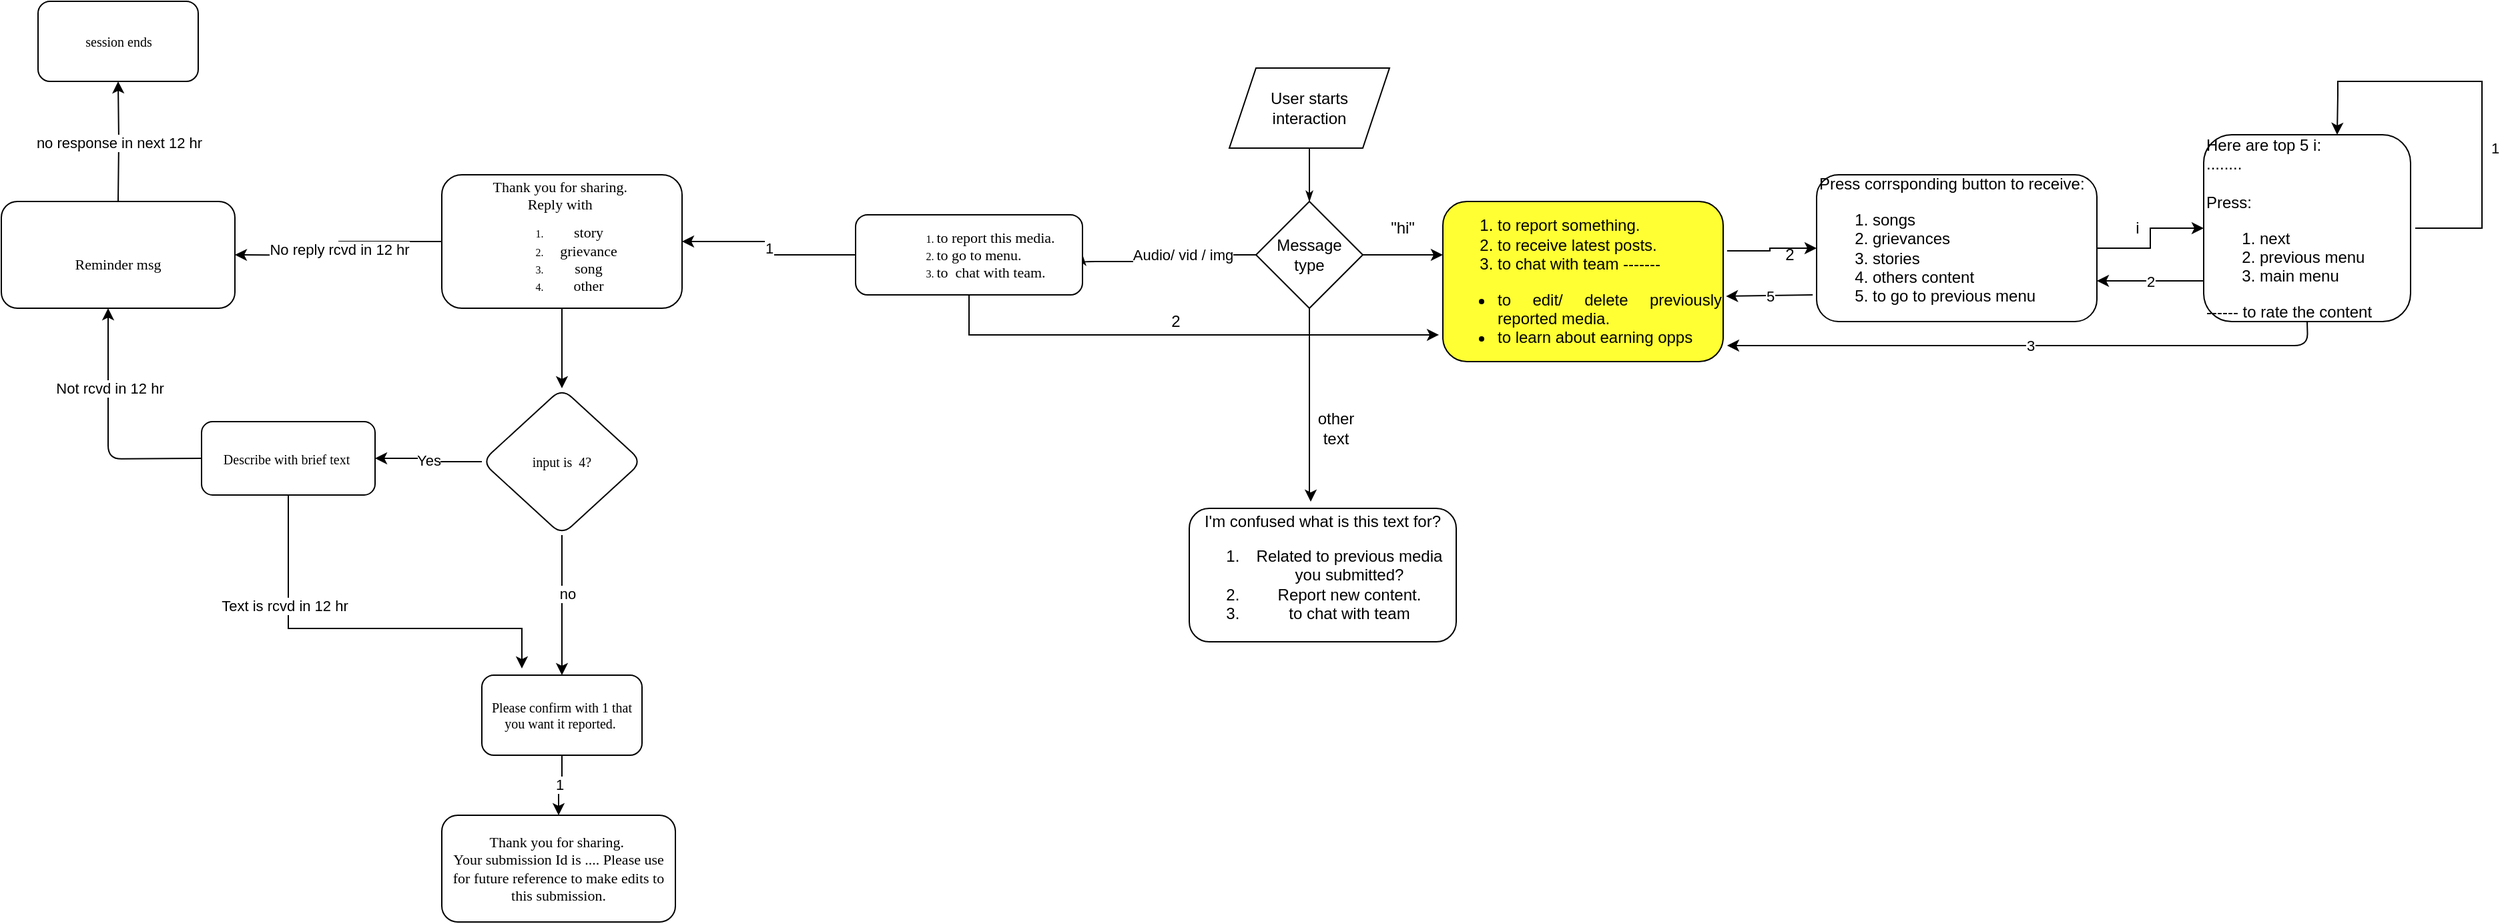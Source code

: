 <mxfile version="14.4.3" type="github" pages="2">
  <diagram id="u3M3MH3VRPwEhxvUo-A4" name="DisseminationFlow">
    <mxGraphModel dx="2013" dy="1789" grid="1" gridSize="10" guides="1" tooltips="1" connect="1" arrows="1" fold="1" page="1" pageScale="1" pageWidth="827" pageHeight="1169" math="0" shadow="0">
      <root>
        <mxCell id="VXwVcR1VCdGhq1ZCbqeW-0" />
        <mxCell id="VXwVcR1VCdGhq1ZCbqeW-1" parent="VXwVcR1VCdGhq1ZCbqeW-0" />
        <mxCell id="Ld5JpADTBhUxVkaLZ1vy-0" value="User starts &lt;br&gt;interaction" style="shape=parallelogram;perimeter=parallelogramPerimeter;whiteSpace=wrap;html=1;fixedSize=1;" parent="VXwVcR1VCdGhq1ZCbqeW-1" vertex="1">
          <mxGeometry x="220" y="-80" width="120" height="60" as="geometry" />
        </mxCell>
        <mxCell id="Ld5JpADTBhUxVkaLZ1vy-1" style="edgeStyle=orthogonalEdgeStyle;rounded=1;html=1;labelBackgroundColor=none;startArrow=none;startFill=0;startSize=5;endArrow=classicThin;endFill=1;endSize=5;jettySize=auto;orthogonalLoop=1;strokeWidth=1;fontFamily=Verdana;fontSize=8;entryX=1;entryY=0.5;entryDx=0;entryDy=0;exitX=0;exitY=0.5;exitDx=0;exitDy=0;" parent="VXwVcR1VCdGhq1ZCbqeW-1" source="Ld5JpADTBhUxVkaLZ1vy-3" target="2-9aC944TL7LtkfWMg8r-0" edge="1">
          <mxGeometry relative="1" as="geometry">
            <Array as="points">
              <mxPoint x="190" y="60" />
              <mxPoint x="190" y="65" />
            </Array>
            <mxPoint x="250" y="120" as="sourcePoint" />
            <mxPoint x="110" y="155" as="targetPoint" />
          </mxGeometry>
        </mxCell>
        <mxCell id="Ld5JpADTBhUxVkaLZ1vy-2" value="Audio/ vid / img" style="edgeLabel;html=1;align=center;verticalAlign=middle;resizable=0;points=[];" parent="Ld5JpADTBhUxVkaLZ1vy-1" vertex="1" connectable="0">
          <mxGeometry x="0.34" y="-3" relative="1" as="geometry">
            <mxPoint x="34" y="-2" as="offset" />
          </mxGeometry>
        </mxCell>
        <mxCell id="2-9aC944TL7LtkfWMg8r-4" value="" style="edgeStyle=orthogonalEdgeStyle;rounded=0;orthogonalLoop=1;jettySize=auto;html=1;" parent="VXwVcR1VCdGhq1ZCbqeW-1" source="Ld5JpADTBhUxVkaLZ1vy-3" edge="1">
          <mxGeometry relative="1" as="geometry">
            <mxPoint x="380" y="60" as="targetPoint" />
          </mxGeometry>
        </mxCell>
        <mxCell id="2-9aC944TL7LtkfWMg8r-9" style="edgeStyle=orthogonalEdgeStyle;rounded=0;orthogonalLoop=1;jettySize=auto;html=1;exitX=0.5;exitY=1;exitDx=0;exitDy=0;entryX=0.455;entryY=-0.05;entryDx=0;entryDy=0;entryPerimeter=0;" parent="VXwVcR1VCdGhq1ZCbqeW-1" source="Ld5JpADTBhUxVkaLZ1vy-3" target="2-9aC944TL7LtkfWMg8r-11" edge="1">
          <mxGeometry relative="1" as="geometry">
            <mxPoint x="280" y="240" as="targetPoint" />
            <Array as="points">
              <mxPoint x="280" y="240" />
              <mxPoint x="281" y="240" />
            </Array>
          </mxGeometry>
        </mxCell>
        <mxCell id="Ld5JpADTBhUxVkaLZ1vy-3" value="Message &lt;br&gt;type" style="rhombus;whiteSpace=wrap;html=1;" parent="VXwVcR1VCdGhq1ZCbqeW-1" vertex="1">
          <mxGeometry x="240" y="20" width="80" height="80" as="geometry" />
        </mxCell>
        <mxCell id="Ld5JpADTBhUxVkaLZ1vy-4" style="edgeStyle=orthogonalEdgeStyle;rounded=1;html=1;labelBackgroundColor=none;startArrow=none;startFill=0;startSize=5;endArrow=classicThin;endFill=1;endSize=5;jettySize=auto;orthogonalLoop=1;strokeWidth=1;fontFamily=Verdana;fontSize=8;exitX=0.5;exitY=1;exitDx=0;exitDy=0;" parent="VXwVcR1VCdGhq1ZCbqeW-1" source="Ld5JpADTBhUxVkaLZ1vy-0" edge="1">
          <mxGeometry relative="1" as="geometry">
            <mxPoint x="170" y="59.5" as="sourcePoint" />
            <mxPoint x="280" y="20" as="targetPoint" />
          </mxGeometry>
        </mxCell>
        <mxCell id="2-9aC944TL7LtkfWMg8r-13" value="" style="edgeStyle=orthogonalEdgeStyle;rounded=0;orthogonalLoop=1;jettySize=auto;html=1;entryX=-0.014;entryY=0.833;entryDx=0;entryDy=0;entryPerimeter=0;" parent="VXwVcR1VCdGhq1ZCbqeW-1" source="2-9aC944TL7LtkfWMg8r-0" target="2-9aC944TL7LtkfWMg8r-7" edge="1">
          <mxGeometry relative="1" as="geometry">
            <mxPoint x="370" y="120" as="targetPoint" />
            <Array as="points">
              <mxPoint x="25" y="120" />
            </Array>
          </mxGeometry>
        </mxCell>
        <mxCell id="-XrDtkGbPhwZa2Y3Gsro-2" value="No reply rcvd in 12 hr" style="edgeStyle=orthogonalEdgeStyle;rounded=0;orthogonalLoop=1;jettySize=auto;html=1;" parent="VXwVcR1VCdGhq1ZCbqeW-1" source="-XrDtkGbPhwZa2Y3Gsro-5" edge="1">
          <mxGeometry relative="1" as="geometry">
            <mxPoint x="-525" y="60" as="targetPoint" />
          </mxGeometry>
        </mxCell>
        <mxCell id="2-9aC944TL7LtkfWMg8r-0" value="&lt;p&gt;&lt;/p&gt;&lt;ol&gt;&lt;li style=&quot;text-align: left&quot;&gt;&lt;font style=&quot;font-size: 11px&quot;&gt;to report this media.&lt;br&gt;&lt;/font&gt;&lt;/li&gt;&lt;li style=&quot;text-align: left&quot;&gt;&lt;font style=&quot;font-size: 11px&quot;&gt;to go to menu.&lt;br&gt;&lt;/font&gt;&lt;/li&gt;&lt;li&gt;&lt;div style=&quot;text-align: left&quot;&gt;&lt;span style=&quot;font-size: 11px&quot;&gt;to&amp;nbsp;&amp;nbsp;chat with team.&amp;nbsp;&lt;/span&gt;&lt;/div&gt;&lt;/li&gt;&lt;/ol&gt;&lt;p&gt;&lt;/p&gt;" style="rounded=1;whiteSpace=wrap;html=1;shadow=0;labelBackgroundColor=none;strokeWidth=1;fontFamily=Verdana;fontSize=8;align=center;" parent="VXwVcR1VCdGhq1ZCbqeW-1" vertex="1">
          <mxGeometry x="-60" y="30" width="170" height="60" as="geometry" />
        </mxCell>
        <mxCell id="2-9aC944TL7LtkfWMg8r-6" value="&quot;hi&quot;" style="text;html=1;strokeColor=none;fillColor=none;align=center;verticalAlign=middle;whiteSpace=wrap;rounded=0;" parent="VXwVcR1VCdGhq1ZCbqeW-1" vertex="1">
          <mxGeometry x="330" y="30" width="40" height="20" as="geometry" />
        </mxCell>
        <mxCell id="2-9aC944TL7LtkfWMg8r-18" value="" style="edgeStyle=orthogonalEdgeStyle;rounded=0;orthogonalLoop=1;jettySize=auto;html=1;exitX=1.014;exitY=0.308;exitDx=0;exitDy=0;exitPerimeter=0;" parent="VXwVcR1VCdGhq1ZCbqeW-1" source="2-9aC944TL7LtkfWMg8r-7" target="2-9aC944TL7LtkfWMg8r-17" edge="1">
          <mxGeometry relative="1" as="geometry" />
        </mxCell>
        <mxCell id="2-9aC944TL7LtkfWMg8r-7" value="&lt;div style=&quot;text-align: justify&quot;&gt;&lt;ol&gt;&lt;li&gt;to report something.&lt;br&gt;&lt;/li&gt;&lt;li&gt;to receive latest posts.&lt;br&gt;&lt;/li&gt;&lt;li&gt;to chat with team -------&lt;/li&gt;&lt;/ol&gt;&lt;ul&gt;&lt;li&gt;to edit/ delete previously reported media.&lt;br&gt;&lt;/li&gt;&lt;li&gt;to learn about earning opps&lt;br&gt;&lt;/li&gt;&lt;/ul&gt;&lt;/div&gt;" style="rounded=1;whiteSpace=wrap;html=1;fillColor=#FFFF33;" parent="VXwVcR1VCdGhq1ZCbqeW-1" vertex="1">
          <mxGeometry x="380" y="20" width="210" height="120" as="geometry" />
        </mxCell>
        <mxCell id="2-9aC944TL7LtkfWMg8r-10" value="other text" style="text;html=1;strokeColor=none;fillColor=none;align=center;verticalAlign=middle;whiteSpace=wrap;rounded=0;" parent="VXwVcR1VCdGhq1ZCbqeW-1" vertex="1">
          <mxGeometry x="280" y="180" width="40" height="20" as="geometry" />
        </mxCell>
        <mxCell id="2-9aC944TL7LtkfWMg8r-11" value="I&#39;m confused what is this text for?&lt;br&gt;&lt;ol&gt;&lt;li&gt;Related to previous media you submitted?&lt;/li&gt;&lt;li&gt;Report new content.&lt;/li&gt;&lt;li&gt;to chat with team&lt;/li&gt;&lt;/ol&gt;" style="rounded=1;whiteSpace=wrap;html=1;" parent="VXwVcR1VCdGhq1ZCbqeW-1" vertex="1">
          <mxGeometry x="190" y="250" width="200" height="100" as="geometry" />
        </mxCell>
        <mxCell id="2-9aC944TL7LtkfWMg8r-15" value="2" style="text;html=1;strokeColor=none;fillColor=none;align=center;verticalAlign=middle;whiteSpace=wrap;rounded=0;" parent="VXwVcR1VCdGhq1ZCbqeW-1" vertex="1">
          <mxGeometry x="160" y="100" width="40" height="20" as="geometry" />
        </mxCell>
        <mxCell id="2-9aC944TL7LtkfWMg8r-21" value="" style="edgeStyle=orthogonalEdgeStyle;rounded=0;orthogonalLoop=1;jettySize=auto;html=1;" parent="VXwVcR1VCdGhq1ZCbqeW-1" source="2-9aC944TL7LtkfWMg8r-17" target="2-9aC944TL7LtkfWMg8r-20" edge="1">
          <mxGeometry relative="1" as="geometry" />
        </mxCell>
        <mxCell id="2-9aC944TL7LtkfWMg8r-17" value="Press corrsponding button to receive:&amp;nbsp;&lt;br&gt;&lt;ol&gt;&lt;li&gt;songs&lt;br&gt;&lt;/li&gt;&lt;li&gt;grievances&lt;/li&gt;&lt;li&gt;stories&lt;/li&gt;&lt;li&gt;others content&lt;/li&gt;&lt;li&gt;to go to previous menu&lt;/li&gt;&lt;/ol&gt;" style="whiteSpace=wrap;html=1;rounded=1;align=left;" parent="VXwVcR1VCdGhq1ZCbqeW-1" vertex="1">
          <mxGeometry x="660" width="210" height="110" as="geometry" />
        </mxCell>
        <mxCell id="2-9aC944TL7LtkfWMg8r-19" value="2" style="text;html=1;strokeColor=none;fillColor=none;align=center;verticalAlign=middle;whiteSpace=wrap;rounded=0;" parent="VXwVcR1VCdGhq1ZCbqeW-1" vertex="1">
          <mxGeometry x="620" y="50" width="40" height="20" as="geometry" />
        </mxCell>
        <mxCell id="2-9aC944TL7LtkfWMg8r-20" value="Here are top 5 i:&amp;nbsp;&lt;br&gt;........&lt;br&gt;&lt;br&gt;Press:&lt;br&gt;&lt;ol&gt;&lt;li&gt;next&lt;/li&gt;&lt;li&gt;previous menu&lt;/li&gt;&lt;li&gt;main menu&lt;/li&gt;&lt;/ol&gt;------ to rate the content" style="whiteSpace=wrap;html=1;rounded=1;align=left;" parent="VXwVcR1VCdGhq1ZCbqeW-1" vertex="1">
          <mxGeometry x="950" y="-30" width="155" height="140" as="geometry" />
        </mxCell>
        <mxCell id="2-9aC944TL7LtkfWMg8r-22" value="i" style="text;html=1;align=center;verticalAlign=middle;resizable=0;points=[];autosize=1;" parent="VXwVcR1VCdGhq1ZCbqeW-1" vertex="1">
          <mxGeometry x="890" y="30" width="20" height="20" as="geometry" />
        </mxCell>
        <mxCell id="2-9aC944TL7LtkfWMg8r-32" value="" style="edgeStyle=orthogonalEdgeStyle;rounded=0;orthogonalLoop=1;jettySize=auto;html=1;entryX=0.5;entryY=0;entryDx=0;entryDy=0;" parent="VXwVcR1VCdGhq1ZCbqeW-1" edge="1">
          <mxGeometry relative="1" as="geometry">
            <mxPoint x="1108.5" y="40" as="sourcePoint" />
            <mxPoint x="1050" y="-30" as="targetPoint" />
            <Array as="points">
              <mxPoint x="1158.5" y="40" />
              <mxPoint x="1158.5" y="-70" />
              <mxPoint x="1050.5" y="-70" />
              <mxPoint x="1050.5" y="-60" />
            </Array>
          </mxGeometry>
        </mxCell>
        <mxCell id="2-9aC944TL7LtkfWMg8r-33" value="1" style="edgeLabel;html=1;align=center;verticalAlign=middle;resizable=0;points=[];" parent="2-9aC944TL7LtkfWMg8r-32" vertex="1" connectable="0">
          <mxGeometry x="0.953" y="6" relative="1" as="geometry">
            <mxPoint x="111.38" y="16.9" as="offset" />
          </mxGeometry>
        </mxCell>
        <mxCell id="2-9aC944TL7LtkfWMg8r-34" value="2" style="endArrow=classic;html=1;" parent="VXwVcR1VCdGhq1ZCbqeW-1" edge="1">
          <mxGeometry width="50" height="50" relative="1" as="geometry">
            <mxPoint x="950" y="79.5" as="sourcePoint" />
            <mxPoint x="870" y="79.5" as="targetPoint" />
          </mxGeometry>
        </mxCell>
        <mxCell id="2-9aC944TL7LtkfWMg8r-35" value="3" style="endArrow=classic;html=1;entryX=1.014;entryY=0.9;entryDx=0;entryDy=0;entryPerimeter=0;exitX=0.5;exitY=1;exitDx=0;exitDy=0;" parent="VXwVcR1VCdGhq1ZCbqeW-1" source="2-9aC944TL7LtkfWMg8r-20" target="2-9aC944TL7LtkfWMg8r-7" edge="1">
          <mxGeometry width="50" height="50" relative="1" as="geometry">
            <mxPoint x="1020" y="128" as="sourcePoint" />
            <mxPoint x="980" y="120" as="targetPoint" />
            <Array as="points">
              <mxPoint x="1028" y="128" />
            </Array>
          </mxGeometry>
        </mxCell>
        <mxCell id="-XrDtkGbPhwZa2Y3Gsro-0" value="5" style="endArrow=classic;html=1;entryX=1.01;entryY=0.592;entryDx=0;entryDy=0;entryPerimeter=0;exitX=-0.014;exitY=0.818;exitDx=0;exitDy=0;exitPerimeter=0;" parent="VXwVcR1VCdGhq1ZCbqeW-1" source="2-9aC944TL7LtkfWMg8r-17" target="2-9aC944TL7LtkfWMg8r-7" edge="1">
          <mxGeometry width="50" height="50" relative="1" as="geometry">
            <mxPoint x="650" y="90" as="sourcePoint" />
            <mxPoint x="610" y="130" as="targetPoint" />
          </mxGeometry>
        </mxCell>
        <mxCell id="-XrDtkGbPhwZa2Y3Gsro-25" value="" style="edgeStyle=orthogonalEdgeStyle;rounded=0;orthogonalLoop=1;jettySize=auto;html=1;" parent="VXwVcR1VCdGhq1ZCbqeW-1" target="-XrDtkGbPhwZa2Y3Gsro-24" edge="1">
          <mxGeometry relative="1" as="geometry">
            <mxPoint x="-612.5" y="20" as="sourcePoint" />
          </mxGeometry>
        </mxCell>
        <mxCell id="-XrDtkGbPhwZa2Y3Gsro-26" value="no response in next 12 hr" style="edgeLabel;html=1;align=center;verticalAlign=middle;resizable=0;points=[];" parent="-XrDtkGbPhwZa2Y3Gsro-25" vertex="1" connectable="0">
          <mxGeometry x="-0.022" y="1" relative="1" as="geometry">
            <mxPoint x="1" as="offset" />
          </mxGeometry>
        </mxCell>
        <mxCell id="-XrDtkGbPhwZa2Y3Gsro-9" value="" style="edgeStyle=orthogonalEdgeStyle;rounded=0;orthogonalLoop=1;jettySize=auto;html=1;" parent="VXwVcR1VCdGhq1ZCbqeW-1" source="-XrDtkGbPhwZa2Y3Gsro-5" target="-XrDtkGbPhwZa2Y3Gsro-8" edge="1">
          <mxGeometry relative="1" as="geometry" />
        </mxCell>
        <mxCell id="-XrDtkGbPhwZa2Y3Gsro-5" value="&lt;font&gt;&lt;span style=&quot;font-size: 11px&quot;&gt;Thank you for sharing.&amp;nbsp;&lt;/span&gt;&lt;br&gt;&lt;span style=&quot;font-size: 11px&quot;&gt;Reply with&amp;nbsp;&lt;/span&gt;&lt;br&gt;&lt;ol&gt;&lt;li&gt;&lt;span style=&quot;font-size: 11px&quot;&gt;story&lt;/span&gt;&lt;/li&gt;&lt;li&gt;&lt;span style=&quot;font-size: 11px&quot;&gt;grievance&lt;/span&gt;&lt;/li&gt;&lt;li&gt;&lt;span style=&quot;font-size: 11px&quot;&gt;song&lt;/span&gt;&lt;/li&gt;&lt;li&gt;&lt;span style=&quot;font-size: 11px&quot;&gt;other&lt;/span&gt;&lt;/li&gt;&lt;/ol&gt;&lt;/font&gt;" style="whiteSpace=wrap;html=1;rounded=1;shadow=0;fontFamily=Verdana;fontSize=8;strokeWidth=1;" parent="VXwVcR1VCdGhq1ZCbqeW-1" vertex="1">
          <mxGeometry x="-370" width="180" height="100" as="geometry" />
        </mxCell>
        <mxCell id="-XrDtkGbPhwZa2Y3Gsro-7" value="1" style="edgeStyle=orthogonalEdgeStyle;rounded=0;orthogonalLoop=1;jettySize=auto;html=1;" parent="VXwVcR1VCdGhq1ZCbqeW-1" source="2-9aC944TL7LtkfWMg8r-0" target="-XrDtkGbPhwZa2Y3Gsro-5" edge="1">
          <mxGeometry relative="1" as="geometry">
            <mxPoint x="-60" y="60" as="sourcePoint" />
            <mxPoint x="-512.5" y="370" as="targetPoint" />
          </mxGeometry>
        </mxCell>
        <mxCell id="-XrDtkGbPhwZa2Y3Gsro-11" value="Yes" style="edgeStyle=orthogonalEdgeStyle;rounded=0;orthogonalLoop=1;jettySize=auto;html=1;" parent="VXwVcR1VCdGhq1ZCbqeW-1" source="-XrDtkGbPhwZa2Y3Gsro-8" target="-XrDtkGbPhwZa2Y3Gsro-10" edge="1">
          <mxGeometry relative="1" as="geometry" />
        </mxCell>
        <mxCell id="-XrDtkGbPhwZa2Y3Gsro-29" value="" style="edgeStyle=orthogonalEdgeStyle;rounded=0;orthogonalLoop=1;jettySize=auto;html=1;" parent="VXwVcR1VCdGhq1ZCbqeW-1" source="-XrDtkGbPhwZa2Y3Gsro-8" target="-XrDtkGbPhwZa2Y3Gsro-28" edge="1">
          <mxGeometry relative="1" as="geometry" />
        </mxCell>
        <mxCell id="-XrDtkGbPhwZa2Y3Gsro-30" value="no" style="edgeLabel;html=1;align=center;verticalAlign=middle;resizable=0;points=[];" parent="-XrDtkGbPhwZa2Y3Gsro-29" vertex="1" connectable="0">
          <mxGeometry x="-0.162" y="4" relative="1" as="geometry">
            <mxPoint as="offset" />
          </mxGeometry>
        </mxCell>
        <mxCell id="-XrDtkGbPhwZa2Y3Gsro-8" value="&lt;font style=&quot;font-size: 10px&quot;&gt;input is &amp;nbsp;4?&lt;/font&gt;" style="rhombus;whiteSpace=wrap;html=1;rounded=1;shadow=0;fontFamily=Verdana;fontSize=8;strokeWidth=1;" parent="VXwVcR1VCdGhq1ZCbqeW-1" vertex="1">
          <mxGeometry x="-340" y="160" width="120" height="110" as="geometry" />
        </mxCell>
        <mxCell id="-XrDtkGbPhwZa2Y3Gsro-27" style="edgeStyle=orthogonalEdgeStyle;rounded=0;orthogonalLoop=1;jettySize=auto;html=1;" parent="VXwVcR1VCdGhq1ZCbqeW-1" source="-XrDtkGbPhwZa2Y3Gsro-10" edge="1">
          <mxGeometry relative="1" as="geometry">
            <mxPoint x="-310" y="370" as="targetPoint" />
            <Array as="points">
              <mxPoint x="-485" y="340" />
              <mxPoint x="-310" y="340" />
            </Array>
          </mxGeometry>
        </mxCell>
        <mxCell id="-XrDtkGbPhwZa2Y3Gsro-31" value="Text is rcvd in 12 hr" style="edgeLabel;html=1;align=center;verticalAlign=middle;resizable=0;points=[];" parent="-XrDtkGbPhwZa2Y3Gsro-27" vertex="1" connectable="0">
          <mxGeometry x="-0.458" y="-3" relative="1" as="geometry">
            <mxPoint as="offset" />
          </mxGeometry>
        </mxCell>
        <mxCell id="-XrDtkGbPhwZa2Y3Gsro-10" value="&lt;font style=&quot;font-size: 10px&quot;&gt;Describe with brief text&amp;nbsp;&lt;/font&gt;" style="whiteSpace=wrap;html=1;rounded=1;shadow=0;fontFamily=Verdana;fontSize=8;strokeWidth=1;" parent="VXwVcR1VCdGhq1ZCbqeW-1" vertex="1">
          <mxGeometry x="-550" y="185" width="130" height="55" as="geometry" />
        </mxCell>
        <mxCell id="-XrDtkGbPhwZa2Y3Gsro-12" value="" style="endArrow=classic;html=1;exitX=0;exitY=0.5;exitDx=0;exitDy=0;" parent="VXwVcR1VCdGhq1ZCbqeW-1" source="-XrDtkGbPhwZa2Y3Gsro-10" edge="1">
          <mxGeometry width="50" height="50" relative="1" as="geometry">
            <mxPoint x="-670" y="150" as="sourcePoint" />
            <mxPoint x="-620" y="100" as="targetPoint" />
            <Array as="points">
              <mxPoint x="-620" y="213" />
            </Array>
          </mxGeometry>
        </mxCell>
        <mxCell id="-XrDtkGbPhwZa2Y3Gsro-13" value="Not rcvd in 12 hr" style="edgeLabel;html=1;align=center;verticalAlign=middle;resizable=0;points=[];" parent="-XrDtkGbPhwZa2Y3Gsro-12" vertex="1" connectable="0">
          <mxGeometry x="0.344" y="-1" relative="1" as="geometry">
            <mxPoint as="offset" />
          </mxGeometry>
        </mxCell>
        <mxCell id="-XrDtkGbPhwZa2Y3Gsro-24" value="&lt;font style=&quot;font-size: 10px&quot;&gt;session ends&lt;/font&gt;" style="whiteSpace=wrap;html=1;rounded=1;shadow=0;fontFamily=Verdana;fontSize=8;strokeWidth=1;" parent="VXwVcR1VCdGhq1ZCbqeW-1" vertex="1">
          <mxGeometry x="-672.5" y="-130" width="120" height="60" as="geometry" />
        </mxCell>
        <mxCell id="-XrDtkGbPhwZa2Y3Gsro-33" value="" style="edgeStyle=orthogonalEdgeStyle;rounded=0;orthogonalLoop=1;jettySize=auto;html=1;entryX=0.5;entryY=0;entryDx=0;entryDy=0;" parent="VXwVcR1VCdGhq1ZCbqeW-1" source="-XrDtkGbPhwZa2Y3Gsro-28" target="-XrDtkGbPhwZa2Y3Gsro-32" edge="1">
          <mxGeometry relative="1" as="geometry">
            <Array as="points">
              <mxPoint x="-280" y="458" />
              <mxPoint x="-282" y="458" />
            </Array>
          </mxGeometry>
        </mxCell>
        <mxCell id="-XrDtkGbPhwZa2Y3Gsro-34" value="1" style="edgeLabel;html=1;align=center;verticalAlign=middle;resizable=0;points=[];" parent="-XrDtkGbPhwZa2Y3Gsro-33" vertex="1" connectable="0">
          <mxGeometry x="0.074" y="-1" relative="1" as="geometry">
            <mxPoint x="1" y="-1" as="offset" />
          </mxGeometry>
        </mxCell>
        <mxCell id="-XrDtkGbPhwZa2Y3Gsro-28" value="&lt;font style=&quot;font-size: 10px&quot;&gt;Please confirm with 1 that you want it reported.&amp;nbsp;&lt;/font&gt;" style="whiteSpace=wrap;html=1;rounded=1;shadow=0;fontFamily=Verdana;fontSize=8;strokeWidth=1;" parent="VXwVcR1VCdGhq1ZCbqeW-1" vertex="1">
          <mxGeometry x="-340" y="375" width="120" height="60" as="geometry" />
        </mxCell>
        <mxCell id="-XrDtkGbPhwZa2Y3Gsro-32" value="&lt;font style=&quot;font-size: 11px&quot;&gt;Thank you for sharing.&amp;nbsp;&lt;br&gt;Your submission Id is .... Please use for future reference to make edits to this submission.&lt;/font&gt;" style="whiteSpace=wrap;html=1;rounded=1;shadow=0;fontFamily=Verdana;fontSize=8;strokeWidth=1;" parent="VXwVcR1VCdGhq1ZCbqeW-1" vertex="1">
          <mxGeometry x="-370" y="480" width="175" height="80" as="geometry" />
        </mxCell>
        <mxCell id="-XrDtkGbPhwZa2Y3Gsro-35" value="&lt;font style=&quot;font-size: 11px&quot;&gt;&amp;nbsp;&lt;br&gt;Reminder msg&lt;/font&gt;" style="whiteSpace=wrap;html=1;rounded=1;shadow=0;fontFamily=Verdana;fontSize=8;strokeWidth=1;" parent="VXwVcR1VCdGhq1ZCbqeW-1" vertex="1">
          <mxGeometry x="-700" y="20" width="175" height="80" as="geometry" />
        </mxCell>
      </root>
    </mxGraphModel>
  </diagram>
  <diagram name="2 DisseminationFlow" id="Egyei1QUp68N-HTectZD">
    <mxGraphModel dx="2642" dy="1686" grid="1" gridSize="10" guides="1" tooltips="1" connect="1" arrows="1" fold="1" page="1" pageScale="1" pageWidth="827" pageHeight="1169" math="0" shadow="0">
      <root>
        <mxCell id="ILnbO-3U45fQJwzotn9N-0" />
        <mxCell id="ILnbO-3U45fQJwzotn9N-1" parent="ILnbO-3U45fQJwzotn9N-0" />
        <mxCell id="ILnbO-3U45fQJwzotn9N-2" value="User starts &lt;br&gt;interaction" style="shape=parallelogram;perimeter=parallelogramPerimeter;whiteSpace=wrap;html=1;fixedSize=1;" vertex="1" parent="ILnbO-3U45fQJwzotn9N-1">
          <mxGeometry x="220" y="-90" width="120" height="60" as="geometry" />
        </mxCell>
        <mxCell id="ILnbO-3U45fQJwzotn9N-3" style="edgeStyle=orthogonalEdgeStyle;rounded=1;html=1;labelBackgroundColor=none;startArrow=none;startFill=0;startSize=5;endArrow=classicThin;endFill=1;endSize=5;jettySize=auto;orthogonalLoop=1;strokeWidth=1;fontFamily=Verdana;fontSize=8;entryX=1;entryY=0.5;entryDx=0;entryDy=0;exitX=0;exitY=0.5;exitDx=0;exitDy=0;" edge="1" parent="ILnbO-3U45fQJwzotn9N-1" source="ILnbO-3U45fQJwzotn9N-7" target="ILnbO-3U45fQJwzotn9N-11">
          <mxGeometry relative="1" as="geometry">
            <Array as="points">
              <mxPoint x="190" y="60" />
              <mxPoint x="190" y="70" />
            </Array>
            <mxPoint x="250" y="120" as="sourcePoint" />
            <mxPoint x="110" y="155" as="targetPoint" />
          </mxGeometry>
        </mxCell>
        <mxCell id="ILnbO-3U45fQJwzotn9N-4" value="Audio" style="edgeLabel;html=1;align=center;verticalAlign=middle;resizable=0;points=[];" vertex="1" connectable="0" parent="ILnbO-3U45fQJwzotn9N-3">
          <mxGeometry x="0.34" y="-3" relative="1" as="geometry">
            <mxPoint x="17.5" y="-7" as="offset" />
          </mxGeometry>
        </mxCell>
        <mxCell id="ILnbO-3U45fQJwzotn9N-5" value="" style="edgeStyle=orthogonalEdgeStyle;rounded=0;orthogonalLoop=1;jettySize=auto;html=1;" edge="1" parent="ILnbO-3U45fQJwzotn9N-1" source="ILnbO-3U45fQJwzotn9N-7">
          <mxGeometry relative="1" as="geometry">
            <mxPoint x="380" y="60" as="targetPoint" />
          </mxGeometry>
        </mxCell>
        <mxCell id="ILnbO-3U45fQJwzotn9N-51" value="Text" style="edgeLabel;html=1;align=center;verticalAlign=middle;resizable=0;points=[];" vertex="1" connectable="0" parent="ILnbO-3U45fQJwzotn9N-5">
          <mxGeometry x="-0.194" relative="1" as="geometry">
            <mxPoint as="offset" />
          </mxGeometry>
        </mxCell>
        <mxCell id="ILnbO-3U45fQJwzotn9N-6" style="edgeStyle=orthogonalEdgeStyle;rounded=0;orthogonalLoop=1;jettySize=auto;html=1;exitX=0.5;exitY=1;exitDx=0;exitDy=0;" edge="1" parent="ILnbO-3U45fQJwzotn9N-1" source="ILnbO-3U45fQJwzotn9N-7">
          <mxGeometry relative="1" as="geometry">
            <mxPoint x="120" y="240" as="targetPoint" />
            <Array as="points">
              <mxPoint x="280" y="240" />
              <mxPoint x="281" y="240" />
            </Array>
          </mxGeometry>
        </mxCell>
        <mxCell id="ILnbO-3U45fQJwzotn9N-7" value="Message &lt;br&gt;type" style="rhombus;whiteSpace=wrap;html=1;" vertex="1" parent="ILnbO-3U45fQJwzotn9N-1">
          <mxGeometry x="240" y="20" width="80" height="80" as="geometry" />
        </mxCell>
        <mxCell id="ILnbO-3U45fQJwzotn9N-8" style="edgeStyle=orthogonalEdgeStyle;rounded=1;html=1;labelBackgroundColor=none;startArrow=none;startFill=0;startSize=5;endArrow=classicThin;endFill=1;endSize=5;jettySize=auto;orthogonalLoop=1;strokeWidth=1;fontFamily=Verdana;fontSize=8;exitX=0.5;exitY=1;exitDx=0;exitDy=0;entryX=0.5;entryY=0;entryDx=0;entryDy=0;" edge="1" parent="ILnbO-3U45fQJwzotn9N-1" source="ILnbO-3U45fQJwzotn9N-2" target="ILnbO-3U45fQJwzotn9N-7">
          <mxGeometry relative="1" as="geometry">
            <mxPoint x="170" y="59.5" as="sourcePoint" />
            <mxPoint x="280" y="-100" as="targetPoint" />
          </mxGeometry>
        </mxCell>
        <mxCell id="ILnbO-3U45fQJwzotn9N-9" value="" style="edgeStyle=orthogonalEdgeStyle;rounded=0;orthogonalLoop=1;jettySize=auto;html=1;entryX=-0.014;entryY=0.833;entryDx=0;entryDy=0;entryPerimeter=0;" edge="1" parent="ILnbO-3U45fQJwzotn9N-1" source="ILnbO-3U45fQJwzotn9N-11" target="ILnbO-3U45fQJwzotn9N-14">
          <mxGeometry relative="1" as="geometry">
            <mxPoint x="370" y="120" as="targetPoint" />
            <Array as="points">
              <mxPoint x="25" y="120" />
            </Array>
          </mxGeometry>
        </mxCell>
        <mxCell id="ILnbO-3U45fQJwzotn9N-55" value="0" style="edgeLabel;html=1;align=center;verticalAlign=middle;resizable=0;points=[];" vertex="1" connectable="0" parent="ILnbO-3U45fQJwzotn9N-9">
          <mxGeometry x="0.196" y="1" relative="1" as="geometry">
            <mxPoint as="offset" />
          </mxGeometry>
        </mxCell>
        <mxCell id="ILnbO-3U45fQJwzotn9N-11" value="&lt;p&gt;&lt;/p&gt;&lt;div style=&quot;text-align: left&quot;&gt;&lt;div style=&quot;text-align: justify&quot;&gt;&lt;span style=&quot;font-size: 11px&quot;&gt;Thank you for contributing content. Your&amp;nbsp;submission&amp;nbsp;id is ...&amp;nbsp;&lt;/span&gt;&lt;/div&gt;&lt;div style=&quot;text-align: justify&quot;&gt;&lt;span style=&quot;font-size: 11px&quot;&gt;Press 1 to optionally contribute a title, (tag), image for this audio. This will help to get the media&amp;nbsp;&lt;/span&gt;&lt;span style=&quot;font-size: 11px&quot;&gt;published&amp;nbsp;faster.&lt;/span&gt;&lt;/div&gt;&lt;div style=&quot;text-align: justify&quot;&gt;&lt;span style=&quot;font-size: 11px&quot;&gt;Press 2 to chat with out team.&lt;/span&gt;&lt;/div&gt;&lt;div style=&quot;text-align: justify&quot;&gt;&lt;span style=&quot;font-size: 11px&quot;&gt;Press 0 to return to main menu.&amp;nbsp;&lt;/span&gt;&lt;/div&gt;&lt;/div&gt;&lt;p&gt;&lt;/p&gt;" style="rounded=1;whiteSpace=wrap;html=1;shadow=0;labelBackgroundColor=none;strokeWidth=1;fontFamily=Verdana;fontSize=8;align=center;" vertex="1" parent="ILnbO-3U45fQJwzotn9N-1">
          <mxGeometry x="-130" y="10" width="250" height="120" as="geometry" />
        </mxCell>
        <mxCell id="ILnbO-3U45fQJwzotn9N-13" value="" style="edgeStyle=orthogonalEdgeStyle;rounded=0;orthogonalLoop=1;jettySize=auto;html=1;exitX=1.014;exitY=0.308;exitDx=0;exitDy=0;exitPerimeter=0;" edge="1" parent="ILnbO-3U45fQJwzotn9N-1" source="ILnbO-3U45fQJwzotn9N-14" target="ILnbO-3U45fQJwzotn9N-19">
          <mxGeometry relative="1" as="geometry" />
        </mxCell>
        <mxCell id="ILnbO-3U45fQJwzotn9N-14" value="&lt;div style=&quot;text-align: justify&quot;&gt;&lt;div&gt;&lt;span style=&quot;text-align: center&quot;&gt;Welcome to main menu of CGNet Swara WhatsApp. Press&lt;/span&gt;&lt;br style=&quot;text-align: center&quot;&gt;&lt;/div&gt;&lt;ol&gt;&lt;li&gt;to report something.&lt;br&gt;&lt;/li&gt;&lt;li&gt;to receive latest posts.&lt;br&gt;&lt;/li&gt;&lt;li&gt;to chat with our team.&lt;/li&gt;&lt;li&gt;to edit/ delete previously reported media.&lt;/li&gt;&lt;/ol&gt;&lt;/div&gt;" style="rounded=1;whiteSpace=wrap;html=1;fillColor=#FFFF33;" vertex="1" parent="ILnbO-3U45fQJwzotn9N-1">
          <mxGeometry x="370" width="240" height="160" as="geometry" />
        </mxCell>
        <mxCell id="ILnbO-3U45fQJwzotn9N-18" value="" style="edgeStyle=orthogonalEdgeStyle;rounded=0;orthogonalLoop=1;jettySize=auto;html=1;" edge="1" parent="ILnbO-3U45fQJwzotn9N-1" source="ILnbO-3U45fQJwzotn9N-19" target="ILnbO-3U45fQJwzotn9N-21">
          <mxGeometry relative="1" as="geometry" />
        </mxCell>
        <mxCell id="ILnbO-3U45fQJwzotn9N-19" value="Press corrsponding button to receive:&amp;nbsp;&lt;br&gt;&lt;ol&gt;&lt;li&gt;songs&lt;br&gt;&lt;/li&gt;&lt;li&gt;grievances&lt;/li&gt;&lt;li&gt;stories&lt;/li&gt;&lt;li&gt;others content&lt;/li&gt;&lt;li&gt;to go to previous menu&lt;/li&gt;&lt;/ol&gt;" style="whiteSpace=wrap;html=1;rounded=1;align=left;" vertex="1" parent="ILnbO-3U45fQJwzotn9N-1">
          <mxGeometry x="660" width="210" height="110" as="geometry" />
        </mxCell>
        <mxCell id="ILnbO-3U45fQJwzotn9N-20" value="2" style="text;html=1;strokeColor=none;fillColor=none;align=center;verticalAlign=middle;whiteSpace=wrap;rounded=0;" vertex="1" parent="ILnbO-3U45fQJwzotn9N-1">
          <mxGeometry x="620" y="50" width="40" height="20" as="geometry" />
        </mxCell>
        <mxCell id="ILnbO-3U45fQJwzotn9N-21" value="Here are top 5 i:&amp;nbsp;&lt;br&gt;........&lt;br&gt;&lt;br&gt;Press:&lt;br&gt;&lt;ol&gt;&lt;li&gt;next&lt;/li&gt;&lt;li&gt;previous menu&lt;/li&gt;&lt;li&gt;main menu&lt;/li&gt;&lt;/ol&gt;------ to rate the content" style="whiteSpace=wrap;html=1;rounded=1;align=left;" vertex="1" parent="ILnbO-3U45fQJwzotn9N-1">
          <mxGeometry x="950" y="-30" width="155" height="140" as="geometry" />
        </mxCell>
        <mxCell id="ILnbO-3U45fQJwzotn9N-22" value="i" style="text;html=1;align=center;verticalAlign=middle;resizable=0;points=[];autosize=1;" vertex="1" parent="ILnbO-3U45fQJwzotn9N-1">
          <mxGeometry x="890" y="30" width="20" height="20" as="geometry" />
        </mxCell>
        <mxCell id="ILnbO-3U45fQJwzotn9N-23" value="" style="edgeStyle=orthogonalEdgeStyle;rounded=0;orthogonalLoop=1;jettySize=auto;html=1;entryX=0.5;entryY=0;entryDx=0;entryDy=0;" edge="1" parent="ILnbO-3U45fQJwzotn9N-1">
          <mxGeometry relative="1" as="geometry">
            <mxPoint x="1108.5" y="40" as="sourcePoint" />
            <mxPoint x="1050" y="-30" as="targetPoint" />
            <Array as="points">
              <mxPoint x="1158.5" y="40" />
              <mxPoint x="1158.5" y="-70" />
              <mxPoint x="1050.5" y="-70" />
              <mxPoint x="1050.5" y="-60" />
            </Array>
          </mxGeometry>
        </mxCell>
        <mxCell id="ILnbO-3U45fQJwzotn9N-24" value="1" style="edgeLabel;html=1;align=center;verticalAlign=middle;resizable=0;points=[];" vertex="1" connectable="0" parent="ILnbO-3U45fQJwzotn9N-23">
          <mxGeometry x="0.953" y="6" relative="1" as="geometry">
            <mxPoint x="111.38" y="16.9" as="offset" />
          </mxGeometry>
        </mxCell>
        <mxCell id="ILnbO-3U45fQJwzotn9N-25" value="2" style="endArrow=classic;html=1;" edge="1" parent="ILnbO-3U45fQJwzotn9N-1">
          <mxGeometry width="50" height="50" relative="1" as="geometry">
            <mxPoint x="950" y="79.5" as="sourcePoint" />
            <mxPoint x="870" y="79.5" as="targetPoint" />
          </mxGeometry>
        </mxCell>
        <mxCell id="ILnbO-3U45fQJwzotn9N-26" value="3" style="endArrow=classic;html=1;exitX=0.5;exitY=1;exitDx=0;exitDy=0;" edge="1" parent="ILnbO-3U45fQJwzotn9N-1" source="ILnbO-3U45fQJwzotn9N-21">
          <mxGeometry width="50" height="50" relative="1" as="geometry">
            <mxPoint x="1020" y="128" as="sourcePoint" />
            <mxPoint x="613" y="128" as="targetPoint" />
            <Array as="points">
              <mxPoint x="1028" y="128" />
            </Array>
          </mxGeometry>
        </mxCell>
        <mxCell id="ILnbO-3U45fQJwzotn9N-27" value="5" style="endArrow=classic;html=1;entryX=1.01;entryY=0.592;entryDx=0;entryDy=0;entryPerimeter=0;exitX=-0.014;exitY=0.818;exitDx=0;exitDy=0;exitPerimeter=0;" edge="1" parent="ILnbO-3U45fQJwzotn9N-1" source="ILnbO-3U45fQJwzotn9N-19" target="ILnbO-3U45fQJwzotn9N-14">
          <mxGeometry width="50" height="50" relative="1" as="geometry">
            <mxPoint x="650" y="90" as="sourcePoint" />
            <mxPoint x="610" y="130" as="targetPoint" />
          </mxGeometry>
        </mxCell>
        <mxCell id="ILnbO-3U45fQJwzotn9N-28" value="" style="edgeStyle=orthogonalEdgeStyle;rounded=0;orthogonalLoop=1;jettySize=auto;html=1;" edge="1" parent="ILnbO-3U45fQJwzotn9N-1" target="ILnbO-3U45fQJwzotn9N-42">
          <mxGeometry relative="1" as="geometry">
            <mxPoint x="-870" y="40" as="sourcePoint" />
          </mxGeometry>
        </mxCell>
        <mxCell id="ILnbO-3U45fQJwzotn9N-29" value="no response in next 12 hr" style="edgeLabel;html=1;align=center;verticalAlign=middle;resizable=0;points=[];" vertex="1" connectable="0" parent="ILnbO-3U45fQJwzotn9N-28">
          <mxGeometry x="-0.022" y="1" relative="1" as="geometry">
            <mxPoint x="1" as="offset" />
          </mxGeometry>
        </mxCell>
        <mxCell id="ILnbO-3U45fQJwzotn9N-32" value="1" style="edgeStyle=orthogonalEdgeStyle;rounded=0;orthogonalLoop=1;jettySize=auto;html=1;" edge="1" parent="ILnbO-3U45fQJwzotn9N-1" source="ILnbO-3U45fQJwzotn9N-11">
          <mxGeometry relative="1" as="geometry">
            <mxPoint x="-60" y="60" as="sourcePoint" />
            <mxPoint x="-190" y="70" as="targetPoint" />
          </mxGeometry>
        </mxCell>
        <mxCell id="ILnbO-3U45fQJwzotn9N-40" value="" style="endArrow=classic;html=1;exitX=0;exitY=0.5;exitDx=0;exitDy=0;entryX=1;entryY=0.5;entryDx=0;entryDy=0;" edge="1" parent="ILnbO-3U45fQJwzotn9N-1" source="ILnbO-3U45fQJwzotn9N-59" target="ILnbO-3U45fQJwzotn9N-47">
          <mxGeometry width="50" height="50" relative="1" as="geometry">
            <mxPoint x="-690" y="207.5" as="sourcePoint" />
            <mxPoint x="-620" y="100" as="targetPoint" />
            <Array as="points" />
          </mxGeometry>
        </mxCell>
        <mxCell id="ILnbO-3U45fQJwzotn9N-41" value="Not rcvd in 12 hr" style="edgeLabel;html=1;align=center;verticalAlign=middle;resizable=0;points=[];" vertex="1" connectable="0" parent="ILnbO-3U45fQJwzotn9N-40">
          <mxGeometry x="0.344" y="-1" relative="1" as="geometry">
            <mxPoint x="30.48" y="-2.92" as="offset" />
          </mxGeometry>
        </mxCell>
        <mxCell id="ILnbO-3U45fQJwzotn9N-42" value="&lt;font style=&quot;font-size: 10px&quot;&gt;session ends&lt;/font&gt;" style="whiteSpace=wrap;html=1;rounded=1;shadow=0;fontFamily=Verdana;fontSize=8;strokeWidth=1;" vertex="1" parent="ILnbO-3U45fQJwzotn9N-1">
          <mxGeometry x="-930" y="-170" width="120" height="60" as="geometry" />
        </mxCell>
        <mxCell id="ILnbO-3U45fQJwzotn9N-47" value="&lt;font style=&quot;font-size: 11px&quot;&gt;Reminder msg&lt;/font&gt;" style="whiteSpace=wrap;html=1;rounded=1;shadow=0;fontFamily=Verdana;fontSize=8;strokeWidth=1;" vertex="1" parent="ILnbO-3U45fQJwzotn9N-1">
          <mxGeometry x="-940" y="47.5" width="175" height="50" as="geometry" />
        </mxCell>
        <mxCell id="ILnbO-3U45fQJwzotn9N-52" value="&lt;p&gt;&lt;/p&gt;&lt;div style=&quot;text-align: left&quot;&gt;&lt;div style=&quot;text-align: justify&quot;&gt;&lt;span style=&quot;font-size: 11px&quot;&gt;Thank you for contributing content. Your&amp;nbsp;submission&amp;nbsp;id is ...&amp;nbsp;&lt;/span&gt;&lt;/div&gt;&lt;div style=&quot;text-align: justify&quot;&gt;&lt;span style=&quot;font-size: 11px&quot;&gt;Press 1 to optionally contribute a title, (tag) for this video. This will help to get the media&amp;nbsp;&lt;/span&gt;&lt;span style=&quot;font-size: 11px&quot;&gt;published&amp;nbsp;faster.&lt;/span&gt;&lt;/div&gt;&lt;div style=&quot;text-align: justify&quot;&gt;&lt;span style=&quot;font-size: 11px&quot;&gt;Press 2 to chat with out team.&lt;/span&gt;&lt;span style=&quot;font-size: 11px&quot;&gt;&lt;br&gt;&lt;/span&gt;&lt;/div&gt;&lt;div style=&quot;text-align: justify&quot;&gt;&lt;span style=&quot;font-size: 11px&quot;&gt;Press 0 to return to main menu.&amp;nbsp;&lt;/span&gt;&lt;/div&gt;&lt;/div&gt;&lt;p&gt;&lt;/p&gt;" style="rounded=1;whiteSpace=wrap;html=1;shadow=0;labelBackgroundColor=none;strokeWidth=1;fontFamily=Verdana;fontSize=8;align=center;" vertex="1" parent="ILnbO-3U45fQJwzotn9N-1">
          <mxGeometry x="-130" y="190" width="250" height="120" as="geometry" />
        </mxCell>
        <mxCell id="ILnbO-3U45fQJwzotn9N-56" value="" style="endArrow=classic;html=1;entryX=0;entryY=0.938;entryDx=0;entryDy=0;exitX=0.963;exitY=-0.008;exitDx=0;exitDy=0;exitPerimeter=0;entryPerimeter=0;" edge="1" parent="ILnbO-3U45fQJwzotn9N-1" source="ILnbO-3U45fQJwzotn9N-52" target="ILnbO-3U45fQJwzotn9N-14">
          <mxGeometry width="50" height="50" relative="1" as="geometry">
            <mxPoint x="120" y="200" as="sourcePoint" />
            <mxPoint x="170" y="150" as="targetPoint" />
            <Array as="points">
              <mxPoint x="110" y="150" />
            </Array>
          </mxGeometry>
        </mxCell>
        <mxCell id="ILnbO-3U45fQJwzotn9N-57" value="0" style="edgeLabel;html=1;align=center;verticalAlign=middle;resizable=0;points=[];" vertex="1" connectable="0" parent="ILnbO-3U45fQJwzotn9N-56">
          <mxGeometry x="0.036" y="2" relative="1" as="geometry">
            <mxPoint as="offset" />
          </mxGeometry>
        </mxCell>
        <mxCell id="ILnbO-3U45fQJwzotn9N-60" value="" style="edgeStyle=orthogonalEdgeStyle;rounded=0;orthogonalLoop=1;jettySize=auto;html=1;" edge="1" parent="ILnbO-3U45fQJwzotn9N-1" source="ILnbO-3U45fQJwzotn9N-58" target="ILnbO-3U45fQJwzotn9N-59">
          <mxGeometry relative="1" as="geometry" />
        </mxCell>
        <mxCell id="ILnbO-3U45fQJwzotn9N-61" value="capture input" style="edgeLabel;html=1;align=center;verticalAlign=middle;resizable=0;points=[];" vertex="1" connectable="0" parent="ILnbO-3U45fQJwzotn9N-60">
          <mxGeometry x="-0.104" y="1" relative="1" as="geometry">
            <mxPoint as="offset" />
          </mxGeometry>
        </mxCell>
        <mxCell id="ILnbO-3U45fQJwzotn9N-58" value="&lt;font style=&quot;font-size: 10px&quot;&gt;Thank you. Please suggest a title/ description by texting or recording an audio.&lt;/font&gt;" style="whiteSpace=wrap;html=1;rounded=1;shadow=0;fontFamily=Verdana;fontSize=8;strokeWidth=1;" vertex="1" parent="ILnbO-3U45fQJwzotn9N-1">
          <mxGeometry x="-325" y="42.5" width="130" height="55" as="geometry" />
        </mxCell>
        <mxCell id="ILnbO-3U45fQJwzotn9N-59" value="&lt;font&gt;&lt;font size=&quot;1&quot;&gt;Thank you. Please suggest a tag.&lt;/font&gt;&lt;span style=&quot;font-size: 11px&quot;&gt;&amp;nbsp;&lt;/span&gt;&lt;br style=&quot;font-size: 8px&quot;&gt;&lt;span style=&quot;font-size: 11px&quot;&gt;Press:&lt;/span&gt;&lt;br style=&quot;font-size: 8px&quot;&gt;&lt;ol style=&quot;font-size: 8px&quot;&gt;&lt;li style=&quot;text-align: left&quot;&gt;&lt;span style=&quot;font-size: 11px&quot;&gt;for story&lt;/span&gt;&lt;/li&gt;&lt;li style=&quot;text-align: left&quot;&gt;&lt;span style=&quot;font-size: 11px&quot;&gt;for grievance&lt;/span&gt;&lt;/li&gt;&lt;li style=&quot;text-align: left&quot;&gt;&lt;span style=&quot;font-size: 11px&quot;&gt;for song&lt;/span&gt;&lt;/li&gt;&lt;li&gt;&lt;div style=&quot;text-align: left&quot;&gt;&lt;span style=&quot;font-size: 11px&quot;&gt;other&lt;/span&gt;&lt;/div&gt;&lt;/li&gt;&lt;/ol&gt;&lt;/font&gt;" style="whiteSpace=wrap;html=1;rounded=1;shadow=0;fontFamily=Verdana;fontSize=8;strokeWidth=1;" vertex="1" parent="ILnbO-3U45fQJwzotn9N-1">
          <mxGeometry x="-610" y="20" width="190" height="103.75" as="geometry" />
        </mxCell>
      </root>
    </mxGraphModel>
  </diagram>
</mxfile>
